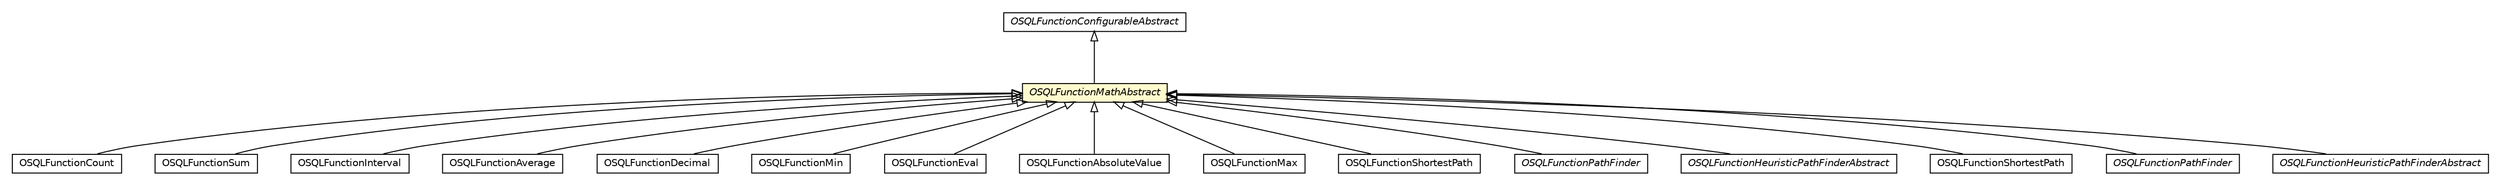 #!/usr/local/bin/dot
#
# Class diagram 
# Generated by UMLGraph version R5_6-24-gf6e263 (http://www.umlgraph.org/)
#

digraph G {
	edge [fontname="Helvetica",fontsize=10,labelfontname="Helvetica",labelfontsize=10];
	node [fontname="Helvetica",fontsize=10,shape=plaintext];
	nodesep=0.25;
	ranksep=0.5;
	// com.orientechnologies.orient.core.sql.functions.OSQLFunctionConfigurableAbstract
	c6164369 [label=<<table title="com.orientechnologies.orient.core.sql.functions.OSQLFunctionConfigurableAbstract" border="0" cellborder="1" cellspacing="0" cellpadding="2" port="p" href="../OSQLFunctionConfigurableAbstract.html">
		<tr><td><table border="0" cellspacing="0" cellpadding="1">
<tr><td align="center" balign="center"><font face="Helvetica-Oblique"> OSQLFunctionConfigurableAbstract </font></td></tr>
		</table></td></tr>
		</table>>, URL="../OSQLFunctionConfigurableAbstract.html", fontname="Helvetica", fontcolor="black", fontsize=10.0];
	// com.orientechnologies.orient.core.sql.functions.misc.OSQLFunctionCount
	c6164387 [label=<<table title="com.orientechnologies.orient.core.sql.functions.misc.OSQLFunctionCount" border="0" cellborder="1" cellspacing="0" cellpadding="2" port="p" href="../misc/OSQLFunctionCount.html">
		<tr><td><table border="0" cellspacing="0" cellpadding="1">
<tr><td align="center" balign="center"> OSQLFunctionCount </td></tr>
		</table></td></tr>
		</table>>, URL="../misc/OSQLFunctionCount.html", fontname="Helvetica", fontcolor="black", fontsize=10.0];
	// com.orientechnologies.orient.core.sql.functions.math.OSQLFunctionMathAbstract
	c6164422 [label=<<table title="com.orientechnologies.orient.core.sql.functions.math.OSQLFunctionMathAbstract" border="0" cellborder="1" cellspacing="0" cellpadding="2" port="p" bgcolor="lemonChiffon" href="./OSQLFunctionMathAbstract.html">
		<tr><td><table border="0" cellspacing="0" cellpadding="1">
<tr><td align="center" balign="center"><font face="Helvetica-Oblique"> OSQLFunctionMathAbstract </font></td></tr>
		</table></td></tr>
		</table>>, URL="./OSQLFunctionMathAbstract.html", fontname="Helvetica", fontcolor="black", fontsize=10.0];
	// com.orientechnologies.orient.core.sql.functions.math.OSQLFunctionSum
	c6164423 [label=<<table title="com.orientechnologies.orient.core.sql.functions.math.OSQLFunctionSum" border="0" cellborder="1" cellspacing="0" cellpadding="2" port="p" href="./OSQLFunctionSum.html">
		<tr><td><table border="0" cellspacing="0" cellpadding="1">
<tr><td align="center" balign="center"> OSQLFunctionSum </td></tr>
		</table></td></tr>
		</table>>, URL="./OSQLFunctionSum.html", fontname="Helvetica", fontcolor="black", fontsize=10.0];
	// com.orientechnologies.orient.core.sql.functions.math.OSQLFunctionInterval
	c6164424 [label=<<table title="com.orientechnologies.orient.core.sql.functions.math.OSQLFunctionInterval" border="0" cellborder="1" cellspacing="0" cellpadding="2" port="p" href="./OSQLFunctionInterval.html">
		<tr><td><table border="0" cellspacing="0" cellpadding="1">
<tr><td align="center" balign="center"> OSQLFunctionInterval </td></tr>
		</table></td></tr>
		</table>>, URL="./OSQLFunctionInterval.html", fontname="Helvetica", fontcolor="black", fontsize=10.0];
	// com.orientechnologies.orient.core.sql.functions.math.OSQLFunctionAverage
	c6164425 [label=<<table title="com.orientechnologies.orient.core.sql.functions.math.OSQLFunctionAverage" border="0" cellborder="1" cellspacing="0" cellpadding="2" port="p" href="./OSQLFunctionAverage.html">
		<tr><td><table border="0" cellspacing="0" cellpadding="1">
<tr><td align="center" balign="center"> OSQLFunctionAverage </td></tr>
		</table></td></tr>
		</table>>, URL="./OSQLFunctionAverage.html", fontname="Helvetica", fontcolor="black", fontsize=10.0];
	// com.orientechnologies.orient.core.sql.functions.math.OSQLFunctionDecimal
	c6164426 [label=<<table title="com.orientechnologies.orient.core.sql.functions.math.OSQLFunctionDecimal" border="0" cellborder="1" cellspacing="0" cellpadding="2" port="p" href="./OSQLFunctionDecimal.html">
		<tr><td><table border="0" cellspacing="0" cellpadding="1">
<tr><td align="center" balign="center"> OSQLFunctionDecimal </td></tr>
		</table></td></tr>
		</table>>, URL="./OSQLFunctionDecimal.html", fontname="Helvetica", fontcolor="black", fontsize=10.0];
	// com.orientechnologies.orient.core.sql.functions.math.OSQLFunctionMin
	c6164427 [label=<<table title="com.orientechnologies.orient.core.sql.functions.math.OSQLFunctionMin" border="0" cellborder="1" cellspacing="0" cellpadding="2" port="p" href="./OSQLFunctionMin.html">
		<tr><td><table border="0" cellspacing="0" cellpadding="1">
<tr><td align="center" balign="center"> OSQLFunctionMin </td></tr>
		</table></td></tr>
		</table>>, URL="./OSQLFunctionMin.html", fontname="Helvetica", fontcolor="black", fontsize=10.0];
	// com.orientechnologies.orient.core.sql.functions.math.OSQLFunctionEval
	c6164428 [label=<<table title="com.orientechnologies.orient.core.sql.functions.math.OSQLFunctionEval" border="0" cellborder="1" cellspacing="0" cellpadding="2" port="p" href="./OSQLFunctionEval.html">
		<tr><td><table border="0" cellspacing="0" cellpadding="1">
<tr><td align="center" balign="center"> OSQLFunctionEval </td></tr>
		</table></td></tr>
		</table>>, URL="./OSQLFunctionEval.html", fontname="Helvetica", fontcolor="black", fontsize=10.0];
	// com.orientechnologies.orient.core.sql.functions.math.OSQLFunctionAbsoluteValue
	c6164429 [label=<<table title="com.orientechnologies.orient.core.sql.functions.math.OSQLFunctionAbsoluteValue" border="0" cellborder="1" cellspacing="0" cellpadding="2" port="p" href="./OSQLFunctionAbsoluteValue.html">
		<tr><td><table border="0" cellspacing="0" cellpadding="1">
<tr><td align="center" balign="center"> OSQLFunctionAbsoluteValue </td></tr>
		</table></td></tr>
		</table>>, URL="./OSQLFunctionAbsoluteValue.html", fontname="Helvetica", fontcolor="black", fontsize=10.0];
	// com.orientechnologies.orient.core.sql.functions.math.OSQLFunctionMax
	c6164430 [label=<<table title="com.orientechnologies.orient.core.sql.functions.math.OSQLFunctionMax" border="0" cellborder="1" cellspacing="0" cellpadding="2" port="p" href="./OSQLFunctionMax.html">
		<tr><td><table border="0" cellspacing="0" cellpadding="1">
<tr><td align="center" balign="center"> OSQLFunctionMax </td></tr>
		</table></td></tr>
		</table>>, URL="./OSQLFunctionMax.html", fontname="Helvetica", fontcolor="black", fontsize=10.0];
	// com.orientechnologies.orient.core.sql.functions.graph.OSQLFunctionShortestPath
	c6164433 [label=<<table title="com.orientechnologies.orient.core.sql.functions.graph.OSQLFunctionShortestPath" border="0" cellborder="1" cellspacing="0" cellpadding="2" port="p" href="../graph/OSQLFunctionShortestPath.html">
		<tr><td><table border="0" cellspacing="0" cellpadding="1">
<tr><td align="center" balign="center"> OSQLFunctionShortestPath </td></tr>
		</table></td></tr>
		</table>>, URL="../graph/OSQLFunctionShortestPath.html", fontname="Helvetica", fontcolor="black", fontsize=10.0];
	// com.orientechnologies.orient.core.sql.functions.graph.OSQLFunctionPathFinder
	c6164438 [label=<<table title="com.orientechnologies.orient.core.sql.functions.graph.OSQLFunctionPathFinder" border="0" cellborder="1" cellspacing="0" cellpadding="2" port="p" href="../graph/OSQLFunctionPathFinder.html">
		<tr><td><table border="0" cellspacing="0" cellpadding="1">
<tr><td align="center" balign="center"><font face="Helvetica-Oblique"> OSQLFunctionPathFinder </font></td></tr>
		</table></td></tr>
		</table>>, URL="../graph/OSQLFunctionPathFinder.html", fontname="Helvetica", fontcolor="black", fontsize=10.0];
	// com.orientechnologies.orient.core.sql.functions.graph.OSQLFunctionHeuristicPathFinderAbstract
	c6164439 [label=<<table title="com.orientechnologies.orient.core.sql.functions.graph.OSQLFunctionHeuristicPathFinderAbstract" border="0" cellborder="1" cellspacing="0" cellpadding="2" port="p" href="../graph/OSQLFunctionHeuristicPathFinderAbstract.html">
		<tr><td><table border="0" cellspacing="0" cellpadding="1">
<tr><td align="center" balign="center"><font face="Helvetica-Oblique"> OSQLFunctionHeuristicPathFinderAbstract </font></td></tr>
		</table></td></tr>
		</table>>, URL="../graph/OSQLFunctionHeuristicPathFinderAbstract.html", fontname="Helvetica", fontcolor="black", fontsize=10.0];
	// com.orientechnologies.orient.graph.sql.functions.OSQLFunctionShortestPath
	c6165851 [label=<<table title="com.orientechnologies.orient.graph.sql.functions.OSQLFunctionShortestPath" border="0" cellborder="1" cellspacing="0" cellpadding="2" port="p" href="../../../../graph/sql/functions/OSQLFunctionShortestPath.html">
		<tr><td><table border="0" cellspacing="0" cellpadding="1">
<tr><td align="center" balign="center"> OSQLFunctionShortestPath </td></tr>
		</table></td></tr>
		</table>>, URL="../../../../graph/sql/functions/OSQLFunctionShortestPath.html", fontname="Helvetica", fontcolor="black", fontsize=10.0];
	// com.orientechnologies.orient.graph.sql.functions.OSQLFunctionPathFinder
	c6165855 [label=<<table title="com.orientechnologies.orient.graph.sql.functions.OSQLFunctionPathFinder" border="0" cellborder="1" cellspacing="0" cellpadding="2" port="p" href="../../../../graph/sql/functions/OSQLFunctionPathFinder.html">
		<tr><td><table border="0" cellspacing="0" cellpadding="1">
<tr><td align="center" balign="center"><font face="Helvetica-Oblique"> OSQLFunctionPathFinder </font></td></tr>
		</table></td></tr>
		</table>>, URL="../../../../graph/sql/functions/OSQLFunctionPathFinder.html", fontname="Helvetica", fontcolor="black", fontsize=10.0];
	// com.orientechnologies.orient.graph.sql.functions.OSQLFunctionHeuristicPathFinderAbstract
	c6165856 [label=<<table title="com.orientechnologies.orient.graph.sql.functions.OSQLFunctionHeuristicPathFinderAbstract" border="0" cellborder="1" cellspacing="0" cellpadding="2" port="p" href="../../../../graph/sql/functions/OSQLFunctionHeuristicPathFinderAbstract.html">
		<tr><td><table border="0" cellspacing="0" cellpadding="1">
<tr><td align="center" balign="center"><font face="Helvetica-Oblique"> OSQLFunctionHeuristicPathFinderAbstract </font></td></tr>
		</table></td></tr>
		</table>>, URL="../../../../graph/sql/functions/OSQLFunctionHeuristicPathFinderAbstract.html", fontname="Helvetica", fontcolor="black", fontsize=10.0];
	//com.orientechnologies.orient.core.sql.functions.misc.OSQLFunctionCount extends com.orientechnologies.orient.core.sql.functions.math.OSQLFunctionMathAbstract
	c6164422:p -> c6164387:p [dir=back,arrowtail=empty];
	//com.orientechnologies.orient.core.sql.functions.math.OSQLFunctionMathAbstract extends com.orientechnologies.orient.core.sql.functions.OSQLFunctionConfigurableAbstract
	c6164369:p -> c6164422:p [dir=back,arrowtail=empty];
	//com.orientechnologies.orient.core.sql.functions.math.OSQLFunctionSum extends com.orientechnologies.orient.core.sql.functions.math.OSQLFunctionMathAbstract
	c6164422:p -> c6164423:p [dir=back,arrowtail=empty];
	//com.orientechnologies.orient.core.sql.functions.math.OSQLFunctionInterval extends com.orientechnologies.orient.core.sql.functions.math.OSQLFunctionMathAbstract
	c6164422:p -> c6164424:p [dir=back,arrowtail=empty];
	//com.orientechnologies.orient.core.sql.functions.math.OSQLFunctionAverage extends com.orientechnologies.orient.core.sql.functions.math.OSQLFunctionMathAbstract
	c6164422:p -> c6164425:p [dir=back,arrowtail=empty];
	//com.orientechnologies.orient.core.sql.functions.math.OSQLFunctionDecimal extends com.orientechnologies.orient.core.sql.functions.math.OSQLFunctionMathAbstract
	c6164422:p -> c6164426:p [dir=back,arrowtail=empty];
	//com.orientechnologies.orient.core.sql.functions.math.OSQLFunctionMin extends com.orientechnologies.orient.core.sql.functions.math.OSQLFunctionMathAbstract
	c6164422:p -> c6164427:p [dir=back,arrowtail=empty];
	//com.orientechnologies.orient.core.sql.functions.math.OSQLFunctionEval extends com.orientechnologies.orient.core.sql.functions.math.OSQLFunctionMathAbstract
	c6164422:p -> c6164428:p [dir=back,arrowtail=empty];
	//com.orientechnologies.orient.core.sql.functions.math.OSQLFunctionAbsoluteValue extends com.orientechnologies.orient.core.sql.functions.math.OSQLFunctionMathAbstract
	c6164422:p -> c6164429:p [dir=back,arrowtail=empty];
	//com.orientechnologies.orient.core.sql.functions.math.OSQLFunctionMax extends com.orientechnologies.orient.core.sql.functions.math.OSQLFunctionMathAbstract
	c6164422:p -> c6164430:p [dir=back,arrowtail=empty];
	//com.orientechnologies.orient.core.sql.functions.graph.OSQLFunctionShortestPath extends com.orientechnologies.orient.core.sql.functions.math.OSQLFunctionMathAbstract
	c6164422:p -> c6164433:p [dir=back,arrowtail=empty];
	//com.orientechnologies.orient.core.sql.functions.graph.OSQLFunctionPathFinder extends com.orientechnologies.orient.core.sql.functions.math.OSQLFunctionMathAbstract
	c6164422:p -> c6164438:p [dir=back,arrowtail=empty];
	//com.orientechnologies.orient.core.sql.functions.graph.OSQLFunctionHeuristicPathFinderAbstract extends com.orientechnologies.orient.core.sql.functions.math.OSQLFunctionMathAbstract
	c6164422:p -> c6164439:p [dir=back,arrowtail=empty];
	//com.orientechnologies.orient.graph.sql.functions.OSQLFunctionShortestPath extends com.orientechnologies.orient.core.sql.functions.math.OSQLFunctionMathAbstract
	c6164422:p -> c6165851:p [dir=back,arrowtail=empty];
	//com.orientechnologies.orient.graph.sql.functions.OSQLFunctionPathFinder extends com.orientechnologies.orient.core.sql.functions.math.OSQLFunctionMathAbstract
	c6164422:p -> c6165855:p [dir=back,arrowtail=empty];
	//com.orientechnologies.orient.graph.sql.functions.OSQLFunctionHeuristicPathFinderAbstract extends com.orientechnologies.orient.core.sql.functions.math.OSQLFunctionMathAbstract
	c6164422:p -> c6165856:p [dir=back,arrowtail=empty];
}

